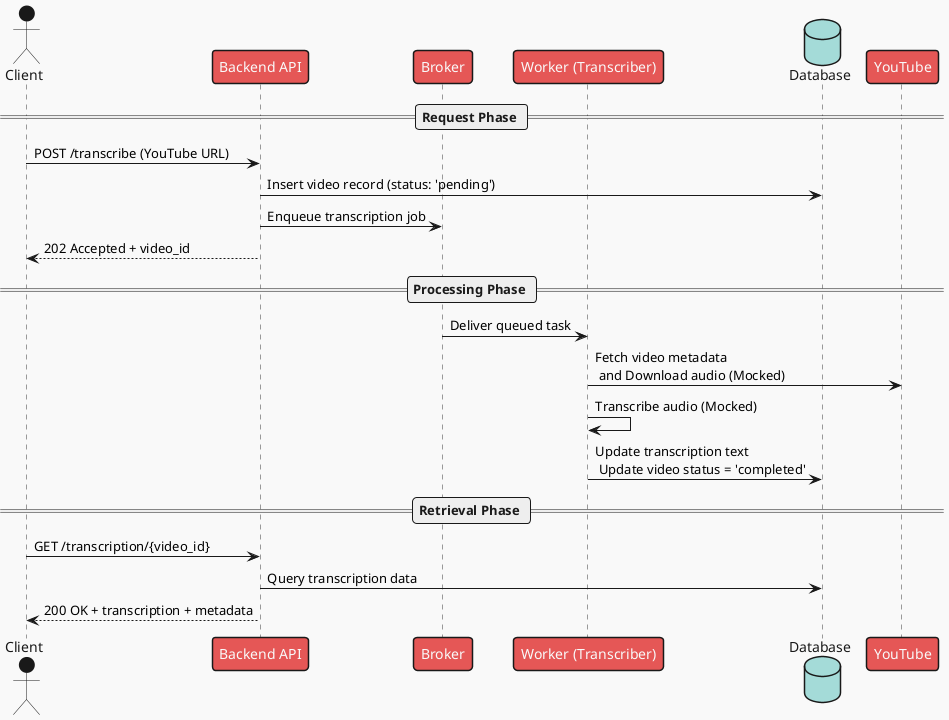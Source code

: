 @startuml
!theme mars
actor Client
participant "Backend API" as API
participant "Broker" as Broker
participant "Worker (Transcriber)" as Worker
database "Database" as DB

== Request Phase ==
Client -> API : POST /transcribe (YouTube URL)
API -> DB : Insert video record (status: 'pending')
API -> Broker : Enqueue transcription job
API --> Client : 202 Accepted + video_id

== Processing Phase ==
Broker -> Worker : Deliver queued task
Worker -> YouTube : Fetch video metadata \n and Download audio (Mocked)
Worker -> Worker : Transcribe audio (Mocked)
Worker -> DB : Update transcription text \n Update video status = 'completed'


== Retrieval Phase ==
Client -> API : GET /transcription/{video_id}
API -> DB : Query transcription data
API --> Client : 200 OK + transcription + metadata
@enduml